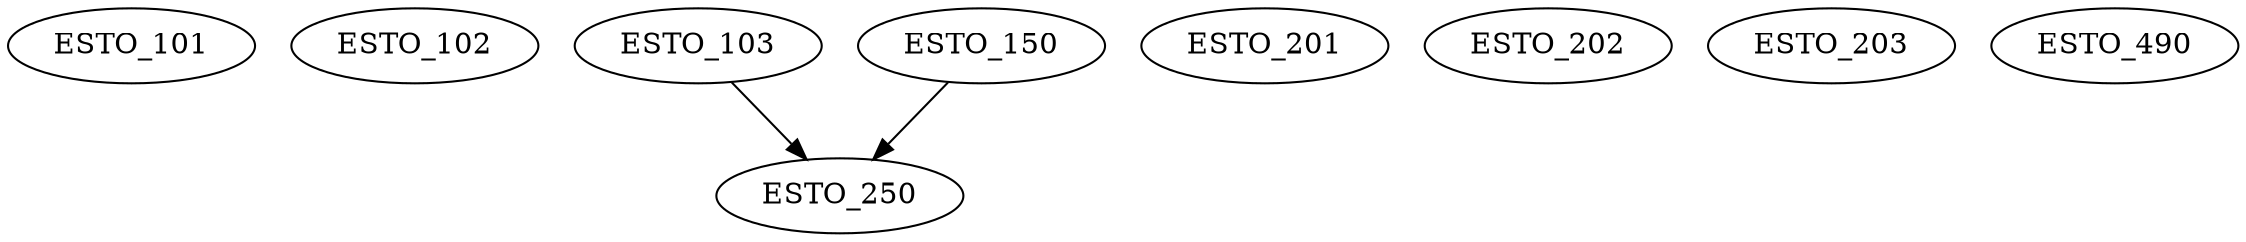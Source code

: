 digraph G {
    ESTO_101;
    ESTO_102;
    ESTO_103;
    ESTO_150;
    ESTO_201;
    ESTO_202;
    ESTO_203;
    edge [color=black];
    ESTO_103 -> ESTO_250;
    ESTO_150 -> ESTO_250;
    ESTO_490;
}
